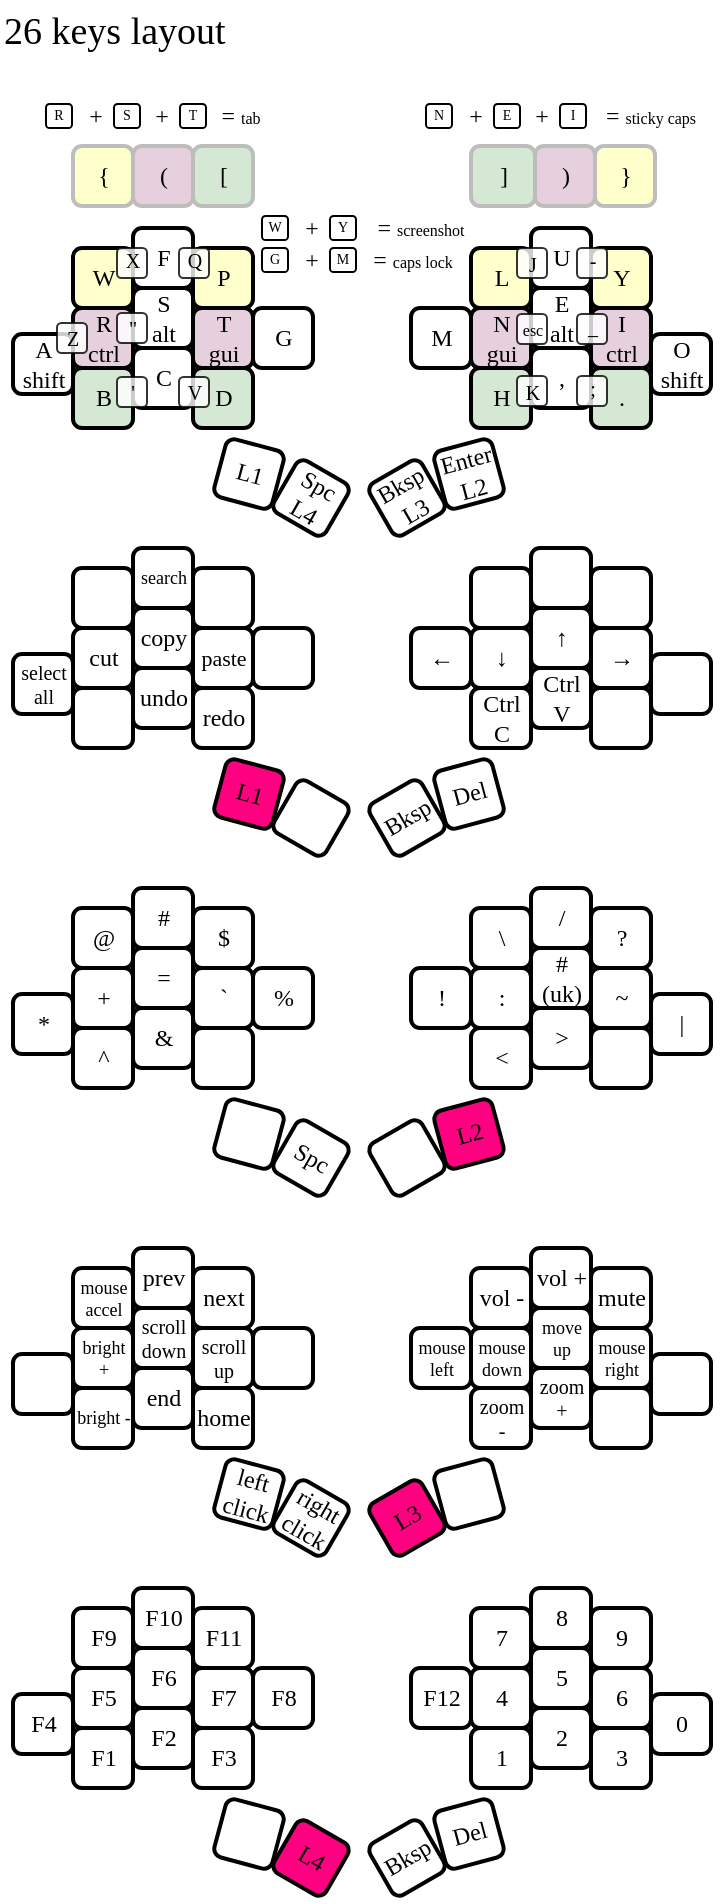 <mxfile version="24.8.3">
  <diagram name="Page-1" id="VxbZsfQ6vlXJQv2ikdC8">
    <mxGraphModel dx="435" dy="231" grid="1" gridSize="10" guides="1" tooltips="1" connect="1" arrows="1" fold="1" page="1" pageScale="1" pageWidth="827" pageHeight="1169" math="0" shadow="0">
      <root>
        <mxCell id="0" />
        <mxCell id="1" parent="0" />
        <mxCell id="Ht8cUeteIGSEXaey3JQ4-1" value="A&#xa;shift" style="whiteSpace=wrap;glass=0;rounded=1;shadow=0;textShadow=0;strokeWidth=2;perimeterSpacing=2;flipV=1;flipH=1;fillColor=#FFFFFF;fontFamily=Comic Sans MS;fontStyle=0;" parent="1" vertex="1">
          <mxGeometry x="23.5" y="174" width="30" height="30" as="geometry" />
        </mxCell>
        <mxCell id="Ht8cUeteIGSEXaey3JQ4-3" value="R&#xa;ctrl" style="whiteSpace=wrap;glass=0;rounded=1;shadow=0;textShadow=0;strokeWidth=2;perimeterSpacing=2;flipV=1;flipH=1;fillColor=#E6D0DE;fontFamily=Comic Sans MS;fontStyle=0;" parent="1" vertex="1">
          <mxGeometry x="53.5" y="161" width="30" height="30" as="geometry" />
        </mxCell>
        <mxCell id="Ht8cUeteIGSEXaey3JQ4-4" value="B" style="whiteSpace=wrap;glass=0;rounded=1;shadow=0;textShadow=0;strokeWidth=2;perimeterSpacing=2;flipV=1;flipH=1;fillColor=#D5E8D4;fontFamily=Comic Sans MS;fontStyle=0;" parent="1" vertex="1">
          <mxGeometry x="53.5" y="191" width="30" height="30" as="geometry" />
        </mxCell>
        <mxCell id="Ht8cUeteIGSEXaey3JQ4-5" value="S&#xa;alt" style="whiteSpace=wrap;glass=0;rounded=1;shadow=0;textShadow=0;strokeWidth=2;perimeterSpacing=2;flipV=1;flipH=1;fontFamily=Comic Sans MS;fontStyle=0;" parent="1" vertex="1">
          <mxGeometry x="83.5" y="151" width="30" height="30" as="geometry" />
        </mxCell>
        <mxCell id="Ht8cUeteIGSEXaey3JQ4-6" value="T&#xa;gui" style="whiteSpace=wrap;glass=0;rounded=1;shadow=0;textShadow=0;strokeWidth=2;perimeterSpacing=2;flipV=1;flipH=1;fillColor=#E6D0DE;fontFamily=Comic Sans MS;fontStyle=0;" parent="1" vertex="1">
          <mxGeometry x="113.5" y="161" width="30" height="30" as="geometry" />
        </mxCell>
        <mxCell id="Ht8cUeteIGSEXaey3JQ4-7" value="C" style="whiteSpace=wrap;glass=0;rounded=1;shadow=0;textShadow=0;strokeWidth=2;perimeterSpacing=2;flipV=1;flipH=1;fontFamily=Comic Sans MS;fontStyle=0;" parent="1" vertex="1">
          <mxGeometry x="83.5" y="181" width="30" height="30" as="geometry" />
        </mxCell>
        <mxCell id="Ht8cUeteIGSEXaey3JQ4-8" value="D" style="whiteSpace=wrap;glass=0;rounded=1;shadow=0;textShadow=0;strokeWidth=2;perimeterSpacing=2;flipV=1;flipH=1;fillColor=#D5E8D4;fontFamily=Comic Sans MS;fontStyle=0;" parent="1" vertex="1">
          <mxGeometry x="113.5" y="191" width="30" height="30" as="geometry" />
        </mxCell>
        <mxCell id="Ht8cUeteIGSEXaey3JQ4-9" value="W" style="whiteSpace=wrap;glass=0;rounded=1;shadow=0;textShadow=0;strokeWidth=2;perimeterSpacing=2;flipV=1;flipH=1;fillColor=#FFFFCC;fontFamily=Comic Sans MS;fontStyle=0;" parent="1" vertex="1">
          <mxGeometry x="53.5" y="131" width="30" height="30" as="geometry" />
        </mxCell>
        <mxCell id="Ht8cUeteIGSEXaey3JQ4-10" value="F" style="whiteSpace=wrap;glass=0;rounded=1;shadow=0;textShadow=0;strokeWidth=2;perimeterSpacing=2;fontFamily=Comic Sans MS;fontStyle=0;" parent="1" vertex="1">
          <mxGeometry x="83.5" y="121" width="30" height="30" as="geometry" />
        </mxCell>
        <mxCell id="Ht8cUeteIGSEXaey3JQ4-11" value="P" style="whiteSpace=wrap;glass=0;rounded=1;shadow=0;textShadow=0;strokeWidth=2;perimeterSpacing=2;flipV=1;flipH=1;fillColor=#FFFFCC;fontFamily=Comic Sans MS;fontStyle=0;" parent="1" vertex="1">
          <mxGeometry x="113.5" y="131" width="30" height="30" as="geometry" />
        </mxCell>
        <mxCell id="Ht8cUeteIGSEXaey3JQ4-13" value="G" style="whiteSpace=wrap;glass=0;rounded=1;shadow=0;textShadow=0;strokeWidth=2;perimeterSpacing=2;flipV=1;flipH=1;fillColor=#FFFFFF;fontFamily=Comic Sans MS;fontStyle=0;" parent="1" vertex="1">
          <mxGeometry x="143.5" y="161" width="30" height="30" as="geometry" />
        </mxCell>
        <mxCell id="Ht8cUeteIGSEXaey3JQ4-14" value="M" style="whiteSpace=wrap;glass=0;rounded=1;shadow=0;textShadow=0;strokeWidth=2;perimeterSpacing=2;flipV=1;flipH=1;fillColor=#FFFFFF;fontFamily=Comic Sans MS;fontStyle=0;" parent="1" vertex="1">
          <mxGeometry x="222.5" y="161" width="30" height="30" as="geometry" />
        </mxCell>
        <mxCell id="Ht8cUeteIGSEXaey3JQ4-16" value="N&#xa;gui" style="whiteSpace=wrap;glass=0;rounded=1;shadow=0;textShadow=0;strokeWidth=2;perimeterSpacing=2;flipV=1;flipH=1;fillColor=#E6D0DE;fontFamily=Comic Sans MS;fontStyle=0;" parent="1" vertex="1">
          <mxGeometry x="252.5" y="161" width="30" height="30" as="geometry" />
        </mxCell>
        <mxCell id="Ht8cUeteIGSEXaey3JQ4-17" value="H" style="whiteSpace=wrap;glass=0;rounded=1;shadow=0;textShadow=0;strokeWidth=2;perimeterSpacing=2;flipV=1;flipH=1;fillColor=#D5E8D4;fontFamily=Comic Sans MS;fontStyle=0;" parent="1" vertex="1">
          <mxGeometry x="252.5" y="191" width="30" height="30" as="geometry" />
        </mxCell>
        <mxCell id="Ht8cUeteIGSEXaey3JQ4-18" value="L" style="whiteSpace=wrap;glass=0;rounded=1;shadow=0;textShadow=0;strokeWidth=2;perimeterSpacing=2;flipV=1;flipH=1;fillColor=#FFFFCC;fontFamily=Comic Sans MS;fontStyle=0;" parent="1" vertex="1">
          <mxGeometry x="252.5" y="131" width="30" height="30" as="geometry" />
        </mxCell>
        <mxCell id="Ht8cUeteIGSEXaey3JQ4-19" value="E&#xa;alt" style="whiteSpace=wrap;glass=0;rounded=1;shadow=0;textShadow=0;strokeWidth=2;perimeterSpacing=2;flipV=1;flipH=1;fontFamily=Comic Sans MS;fontStyle=0;" parent="1" vertex="1">
          <mxGeometry x="282.5" y="151" width="30" height="30" as="geometry" />
        </mxCell>
        <mxCell id="Ht8cUeteIGSEXaey3JQ4-20" value="," style="whiteSpace=wrap;glass=0;rounded=1;shadow=0;textShadow=0;strokeWidth=2;perimeterSpacing=2;flipV=1;flipH=1;fontFamily=Comic Sans MS;fontStyle=0;" parent="1" vertex="1">
          <mxGeometry x="282.5" y="181" width="30" height="30" as="geometry" />
        </mxCell>
        <mxCell id="Ht8cUeteIGSEXaey3JQ4-21" value="U" style="whiteSpace=wrap;glass=0;rounded=1;shadow=0;textShadow=0;strokeWidth=2;perimeterSpacing=2;flipV=1;flipH=1;fontFamily=Comic Sans MS;fontStyle=0;" parent="1" vertex="1">
          <mxGeometry x="282.5" y="121" width="30" height="30" as="geometry" />
        </mxCell>
        <mxCell id="Ht8cUeteIGSEXaey3JQ4-22" value="I&#xa;ctrl" style="whiteSpace=wrap;glass=0;rounded=1;shadow=0;textShadow=0;strokeWidth=2;perimeterSpacing=2;flipV=1;flipH=1;fillColor=#E6D0DE;fontFamily=Comic Sans MS;fontStyle=0;" parent="1" vertex="1">
          <mxGeometry x="312.5" y="161" width="30" height="30" as="geometry" />
        </mxCell>
        <mxCell id="Ht8cUeteIGSEXaey3JQ4-23" value="." style="whiteSpace=wrap;glass=0;rounded=1;shadow=0;textShadow=0;strokeWidth=2;perimeterSpacing=2;flipV=1;flipH=1;fillColor=#D5E8D4;fontFamily=Comic Sans MS;fontStyle=0;" parent="1" vertex="1">
          <mxGeometry x="312.5" y="191" width="30" height="30" as="geometry" />
        </mxCell>
        <mxCell id="Ht8cUeteIGSEXaey3JQ4-24" value="Y" style="whiteSpace=wrap;glass=0;rounded=1;shadow=0;textShadow=0;strokeWidth=2;perimeterSpacing=2;flipV=1;flipH=1;fillColor=#FFFFCC;fontFamily=Comic Sans MS;fontStyle=0;" parent="1" vertex="1">
          <mxGeometry x="312.5" y="131" width="30" height="30" as="geometry" />
        </mxCell>
        <mxCell id="Ht8cUeteIGSEXaey3JQ4-25" value="O&#xa;shift" style="whiteSpace=wrap;glass=0;rounded=1;shadow=0;textShadow=0;strokeWidth=2;perimeterSpacing=2;flipV=1;flipH=1;fontFamily=Comic Sans MS;fontStyle=0;" parent="1" vertex="1">
          <mxGeometry x="342.5" y="174" width="30" height="30" as="geometry" />
        </mxCell>
        <mxCell id="Ht8cUeteIGSEXaey3JQ4-27" value="L1" style="whiteSpace=wrap;glass=0;rounded=1;shadow=0;textShadow=0;rotation=15;direction=west;strokeWidth=2;perimeterSpacing=2;flipV=1;flipH=1;fontFamily=Comic Sans MS;fontStyle=0;" parent="1" vertex="1">
          <mxGeometry x="126.5" y="229" width="30" height="30" as="geometry" />
        </mxCell>
        <mxCell id="Ht8cUeteIGSEXaey3JQ4-28" value="Spc&#xa;L4" style="whiteSpace=wrap;glass=0;rounded=1;shadow=0;textShadow=0;rotation=30;direction=north;strokeWidth=2;perimeterSpacing=2;flipV=1;flipH=1;fontFamily=Comic Sans MS;fontStyle=0;" parent="1" vertex="1">
          <mxGeometry x="157.5" y="241" width="30" height="30" as="geometry" />
        </mxCell>
        <mxCell id="Ht8cUeteIGSEXaey3JQ4-29" value="Bksp&#xa;L3" style="whiteSpace=wrap;glass=0;rounded=1;shadow=0;textShadow=0;rotation=-30;direction=north;strokeWidth=2;perimeterSpacing=2;flipV=1;flipH=1;fontFamily=Comic Sans MS;fontStyle=0;" parent="1" vertex="1">
          <mxGeometry x="205.5" y="241" width="30" height="30" as="geometry" />
        </mxCell>
        <mxCell id="Ht8cUeteIGSEXaey3JQ4-30" value="Enter&#xa;L2" style="whiteSpace=wrap;glass=0;rounded=1;shadow=0;textShadow=0;rotation=-15;direction=west;strokeWidth=2;perimeterSpacing=2;flipV=1;flipH=1;fontFamily=Comic Sans MS;fontStyle=0;" parent="1" vertex="1">
          <mxGeometry x="236.5" y="229" width="30" height="30" as="geometry" />
        </mxCell>
        <mxCell id="Ht8cUeteIGSEXaey3JQ4-31" value="select&#xa;all" style="whiteSpace=wrap;glass=0;rounded=1;shadow=0;textShadow=0;fontSize=10;strokeWidth=2;perimeterSpacing=2;flipV=1;flipH=1;fontFamily=Comic Sans MS;fontStyle=0;" parent="1" vertex="1">
          <mxGeometry x="23.5" y="334" width="30" height="30" as="geometry" />
        </mxCell>
        <mxCell id="Ht8cUeteIGSEXaey3JQ4-33" value="cut" style="whiteSpace=wrap;glass=0;rounded=1;shadow=0;textShadow=0;strokeWidth=2;perimeterSpacing=2;flipV=1;flipH=1;fontFamily=Comic Sans MS;fontStyle=0;" parent="1" vertex="1">
          <mxGeometry x="53.5" y="321" width="30" height="30" as="geometry" />
        </mxCell>
        <mxCell id="Ht8cUeteIGSEXaey3JQ4-34" value="" style="whiteSpace=wrap;glass=0;rounded=1;shadow=0;textShadow=0;strokeWidth=2;perimeterSpacing=2;flipV=1;flipH=1;fontFamily=Comic Sans MS;fontStyle=0;" parent="1" vertex="1">
          <mxGeometry x="53.5" y="351" width="30" height="30" as="geometry" />
        </mxCell>
        <mxCell id="Ht8cUeteIGSEXaey3JQ4-35" value="copy" style="whiteSpace=wrap;glass=0;rounded=1;shadow=0;textShadow=0;strokeWidth=2;perimeterSpacing=2;flipV=1;flipH=1;fontFamily=Comic Sans MS;fontStyle=0;" parent="1" vertex="1">
          <mxGeometry x="83.5" y="311" width="30" height="30" as="geometry" />
        </mxCell>
        <mxCell id="Ht8cUeteIGSEXaey3JQ4-36" value="paste" style="whiteSpace=wrap;glass=0;rounded=1;shadow=0;textShadow=0;fontSize=11;strokeWidth=2;perimeterSpacing=2;flipV=1;flipH=1;fontFamily=Comic Sans MS;fontStyle=0;" parent="1" vertex="1">
          <mxGeometry x="113.5" y="321" width="30" height="30" as="geometry" />
        </mxCell>
        <mxCell id="Ht8cUeteIGSEXaey3JQ4-37" value="undo" style="whiteSpace=wrap;glass=0;rounded=1;shadow=0;textShadow=0;strokeWidth=2;perimeterSpacing=2;flipV=1;flipH=1;fontFamily=Comic Sans MS;fontStyle=0;" parent="1" vertex="1">
          <mxGeometry x="83.5" y="341" width="30" height="30" as="geometry" />
        </mxCell>
        <mxCell id="Ht8cUeteIGSEXaey3JQ4-38" value="redo" style="whiteSpace=wrap;glass=0;rounded=1;shadow=0;textShadow=0;strokeWidth=2;perimeterSpacing=2;flipV=1;flipH=1;fontFamily=Comic Sans MS;fontStyle=0;" parent="1" vertex="1">
          <mxGeometry x="113.5" y="351" width="30" height="30" as="geometry" />
        </mxCell>
        <mxCell id="Ht8cUeteIGSEXaey3JQ4-39" value="" style="whiteSpace=wrap;glass=0;rounded=1;shadow=0;textShadow=0;strokeWidth=2;perimeterSpacing=2;flipV=1;flipH=1;fontFamily=Comic Sans MS;fontStyle=0;" parent="1" vertex="1">
          <mxGeometry x="53.5" y="291" width="30" height="30" as="geometry" />
        </mxCell>
        <mxCell id="Ht8cUeteIGSEXaey3JQ4-40" value="search" style="whiteSpace=wrap;glass=0;rounded=1;shadow=0;textShadow=0;fontSize=9;strokeWidth=2;perimeterSpacing=2;flipV=1;flipH=1;fontFamily=Comic Sans MS;fontStyle=0;" parent="1" vertex="1">
          <mxGeometry x="83.5" y="281" width="30" height="30" as="geometry" />
        </mxCell>
        <mxCell id="Ht8cUeteIGSEXaey3JQ4-41" value="" style="whiteSpace=wrap;glass=0;rounded=1;shadow=0;textShadow=0;strokeWidth=2;perimeterSpacing=2;flipV=1;flipH=1;fontFamily=Comic Sans MS;fontStyle=0;" parent="1" vertex="1">
          <mxGeometry x="113.5" y="291" width="30" height="30" as="geometry" />
        </mxCell>
        <mxCell id="Ht8cUeteIGSEXaey3JQ4-42" value="" style="whiteSpace=wrap;glass=0;rounded=1;shadow=0;textShadow=0;strokeWidth=2;perimeterSpacing=2;flipV=1;flipH=1;fontFamily=Comic Sans MS;fontStyle=0;" parent="1" vertex="1">
          <mxGeometry x="143.5" y="321" width="30" height="30" as="geometry" />
        </mxCell>
        <mxCell id="Ht8cUeteIGSEXaey3JQ4-44" value="←" style="whiteSpace=wrap;glass=0;rounded=1;shadow=0;textShadow=0;strokeWidth=2;perimeterSpacing=2;flipV=1;flipH=1;fontFamily=Comic Sans MS;fontStyle=0;" parent="1" vertex="1">
          <mxGeometry x="222.5" y="321" width="30" height="30" as="geometry" />
        </mxCell>
        <mxCell id="Ht8cUeteIGSEXaey3JQ4-46" value="↓" style="whiteSpace=wrap;glass=0;rounded=1;shadow=0;textShadow=0;strokeWidth=2;perimeterSpacing=2;flipV=1;flipH=1;fontFamily=Comic Sans MS;fontStyle=0;" parent="1" vertex="1">
          <mxGeometry x="252.5" y="321" width="30" height="30" as="geometry" />
        </mxCell>
        <mxCell id="Ht8cUeteIGSEXaey3JQ4-47" value="Ctrl C" style="whiteSpace=wrap;glass=0;rounded=1;shadow=0;textShadow=0;strokeWidth=2;perimeterSpacing=2;flipV=1;flipH=1;fontFamily=Comic Sans MS;fontStyle=0;" parent="1" vertex="1">
          <mxGeometry x="252.5" y="351" width="30" height="30" as="geometry" />
        </mxCell>
        <mxCell id="Ht8cUeteIGSEXaey3JQ4-48" value="" style="whiteSpace=wrap;glass=0;rounded=1;shadow=0;textShadow=0;fontSize=9;strokeWidth=2;perimeterSpacing=2;flipV=1;flipH=1;fontFamily=Comic Sans MS;fontStyle=0;" parent="1" vertex="1">
          <mxGeometry x="252.5" y="291" width="30" height="30" as="geometry" />
        </mxCell>
        <mxCell id="Ht8cUeteIGSEXaey3JQ4-49" value="↑" style="whiteSpace=wrap;glass=0;rounded=1;shadow=0;textShadow=0;strokeWidth=2;perimeterSpacing=2;flipV=1;flipH=1;fontFamily=Comic Sans MS;fontStyle=0;" parent="1" vertex="1">
          <mxGeometry x="282.5" y="311" width="30" height="30" as="geometry" />
        </mxCell>
        <mxCell id="Ht8cUeteIGSEXaey3JQ4-50" value="Ctrl V" style="whiteSpace=wrap;glass=0;rounded=1;shadow=0;textShadow=0;strokeWidth=2;perimeterSpacing=2;flipV=1;flipH=1;fontFamily=Comic Sans MS;fontStyle=0;" parent="1" vertex="1">
          <mxGeometry x="282.5" y="341" width="30" height="30" as="geometry" />
        </mxCell>
        <mxCell id="Ht8cUeteIGSEXaey3JQ4-51" value="" style="whiteSpace=wrap;glass=0;rounded=1;shadow=0;textShadow=0;strokeWidth=2;perimeterSpacing=2;flipV=1;flipH=1;fontFamily=Comic Sans MS;fontStyle=0;" parent="1" vertex="1">
          <mxGeometry x="282.5" y="281" width="30" height="30" as="geometry" />
        </mxCell>
        <mxCell id="Ht8cUeteIGSEXaey3JQ4-52" value="→" style="whiteSpace=wrap;glass=0;rounded=1;shadow=0;textShadow=0;strokeWidth=2;perimeterSpacing=2;flipV=1;flipH=1;fontFamily=Comic Sans MS;fontStyle=0;" parent="1" vertex="1">
          <mxGeometry x="312.5" y="321" width="30" height="30" as="geometry" />
        </mxCell>
        <mxCell id="Ht8cUeteIGSEXaey3JQ4-53" value="" style="whiteSpace=wrap;glass=0;rounded=1;shadow=0;textShadow=0;strokeWidth=2;perimeterSpacing=2;flipV=1;flipH=1;fontFamily=Comic Sans MS;fontStyle=0;fontSize=9;" parent="1" vertex="1">
          <mxGeometry x="312.5" y="351" width="30" height="30" as="geometry" />
        </mxCell>
        <mxCell id="Ht8cUeteIGSEXaey3JQ4-54" value="" style="whiteSpace=wrap;glass=0;rounded=1;shadow=0;textShadow=0;strokeWidth=2;perimeterSpacing=2;flipV=1;flipH=1;fontFamily=Comic Sans MS;fontStyle=0;" parent="1" vertex="1">
          <mxGeometry x="312.5" y="291" width="30" height="30" as="geometry" />
        </mxCell>
        <mxCell id="Ht8cUeteIGSEXaey3JQ4-55" value="" style="whiteSpace=wrap;glass=0;rounded=1;shadow=0;textShadow=0;strokeWidth=2;perimeterSpacing=2;flipV=1;flipH=1;fontFamily=Comic Sans MS;fontStyle=0;" parent="1" vertex="1">
          <mxGeometry x="342.5" y="334" width="30" height="30" as="geometry" />
        </mxCell>
        <mxCell id="Ht8cUeteIGSEXaey3JQ4-57" value="L1" style="whiteSpace=wrap;glass=0;rounded=1;shadow=0;textShadow=0;rotation=15;direction=west;labelBackgroundColor=none;fillColor=#FF0080;strokeWidth=2;perimeterSpacing=2;flipV=1;flipH=1;fontFamily=Comic Sans MS;fontStyle=0;" parent="1" vertex="1">
          <mxGeometry x="126.5" y="389" width="30" height="30" as="geometry" />
        </mxCell>
        <mxCell id="Ht8cUeteIGSEXaey3JQ4-58" value="" style="whiteSpace=wrap;glass=0;rounded=1;shadow=0;textShadow=0;rotation=30;direction=north;strokeWidth=2;perimeterSpacing=2;flipV=1;flipH=1;fontFamily=Comic Sans MS;fontStyle=0;" parent="1" vertex="1">
          <mxGeometry x="157.5" y="401" width="30" height="30" as="geometry" />
        </mxCell>
        <mxCell id="Ht8cUeteIGSEXaey3JQ4-59" value="Bksp" style="whiteSpace=wrap;glass=0;rounded=1;shadow=0;textShadow=0;rotation=-30;direction=north;strokeWidth=2;perimeterSpacing=2;fontFamily=Comic Sans MS;fontStyle=0;" parent="1" vertex="1">
          <mxGeometry x="205.5" y="401" width="30" height="30" as="geometry" />
        </mxCell>
        <mxCell id="Ht8cUeteIGSEXaey3JQ4-60" value="Del" style="whiteSpace=wrap;glass=0;rounded=1;shadow=0;textShadow=0;rotation=-15;direction=west;strokeWidth=2;perimeterSpacing=2;flipV=1;flipH=1;fontFamily=Comic Sans MS;fontStyle=0;" parent="1" vertex="1">
          <mxGeometry x="236.5" y="389" width="30" height="30" as="geometry" />
        </mxCell>
        <mxCell id="Ht8cUeteIGSEXaey3JQ4-61" value="{" style="whiteSpace=wrap;glass=0;rounded=1;shadow=0;textShadow=0;strokeWidth=2;perimeterSpacing=2;flipV=1;flipH=1;fillColor=#FFFFCC;strokeColor=#BDBDBD;fontFamily=Comic Sans MS;fontStyle=0;" parent="1" vertex="1">
          <mxGeometry x="53.5" y="80" width="30" height="30" as="geometry" />
        </mxCell>
        <mxCell id="Ht8cUeteIGSEXaey3JQ4-62" value="(" style="whiteSpace=wrap;glass=0;rounded=1;shadow=0;textShadow=0;strokeWidth=2;perimeterSpacing=2;flipV=1;flipH=1;fillColor=#E6D0DE;strokeColor=#BDBDBD;fontFamily=Comic Sans MS;fontStyle=0;" parent="1" vertex="1">
          <mxGeometry x="83.5" y="80" width="30" height="30" as="geometry" />
        </mxCell>
        <mxCell id="Ht8cUeteIGSEXaey3JQ4-63" value="[" style="whiteSpace=wrap;glass=0;rounded=1;shadow=0;textShadow=0;strokeWidth=2;perimeterSpacing=2;flipV=1;flipH=1;fillColor=#D5E8D4;strokeColor=#BDBDBD;fontFamily=Comic Sans MS;fontStyle=0;" parent="1" vertex="1">
          <mxGeometry x="113.5" y="80" width="30" height="30" as="geometry" />
        </mxCell>
        <mxCell id="Ht8cUeteIGSEXaey3JQ4-64" value="Q" style="glass=0;rounded=1;shadow=0;textShadow=0;strokeWidth=1;perimeterSpacing=0;flipV=1;flipH=1;fontSize=10;opacity=80;fillColor=#FFFFFF;verticalAlign=bottom;fontFamily=Comic Sans MS;fontStyle=0;strokeColor=#000000;labelBackgroundColor=none;labelBorderColor=none;whiteSpace=wrap;align=center;fontColor=default;" parent="1" vertex="1">
          <mxGeometry x="106.5" y="131" width="15" height="15" as="geometry" />
        </mxCell>
        <mxCell id="Ht8cUeteIGSEXaey3JQ4-65" value="X" style="glass=0;rounded=1;shadow=0;textShadow=0;strokeWidth=1;perimeterSpacing=0;flipV=1;flipH=1;fontSize=10;opacity=80;fillColor=#FFFFFF;verticalAlign=bottom;fontFamily=Comic Sans MS;fontStyle=0;strokeColor=#000000;labelBackgroundColor=none;labelBorderColor=none;whiteSpace=wrap;" parent="1" vertex="1">
          <mxGeometry x="75.5" y="131" width="15" height="15" as="geometry" />
        </mxCell>
        <mxCell id="Ht8cUeteIGSEXaey3JQ4-66" value="&quot;" style="glass=0;rounded=1;shadow=0;textShadow=0;strokeWidth=1;perimeterSpacing=0;flipV=1;flipH=1;fontSize=10;opacity=80;fillColor=#FFFFFF;verticalAlign=middle;fontFamily=Comic Sans MS;fontStyle=0;strokeColor=#000000;labelBackgroundColor=none;labelBorderColor=none;whiteSpace=wrap;align=center;fontColor=default;" parent="1" vertex="1">
          <mxGeometry x="75.5" y="163.5" width="15" height="15" as="geometry" />
        </mxCell>
        <mxCell id="Ht8cUeteIGSEXaey3JQ4-67" value="]" style="whiteSpace=wrap;glass=0;rounded=1;shadow=0;textShadow=0;strokeWidth=2;perimeterSpacing=2;flipV=1;flipH=1;fillColor=#D5E8D4;strokeColor=#BDBDBD;fontFamily=Comic Sans MS;fontStyle=0;" parent="1" vertex="1">
          <mxGeometry x="252.5" y="80" width="32" height="30" as="geometry" />
        </mxCell>
        <mxCell id="Ht8cUeteIGSEXaey3JQ4-68" value=")" style="whiteSpace=wrap;glass=0;rounded=1;shadow=0;textShadow=0;strokeWidth=2;perimeterSpacing=2;flipV=1;flipH=1;fillColor=#E6D0DE;strokeColor=#BDBDBD;fontFamily=Comic Sans MS;fontStyle=0;" parent="1" vertex="1">
          <mxGeometry x="284.5" y="80" width="30" height="30" as="geometry" />
        </mxCell>
        <mxCell id="Ht8cUeteIGSEXaey3JQ4-69" value="}" style="whiteSpace=wrap;glass=0;rounded=1;shadow=0;textShadow=0;strokeWidth=2;perimeterSpacing=2;flipV=1;flipH=1;fillColor=#FFFFCC;strokeColor=#BDBDBD;fontFamily=Comic Sans MS;fontStyle=0;" parent="1" vertex="1">
          <mxGeometry x="314.5" y="80" width="30" height="30" as="geometry" />
        </mxCell>
        <mxCell id="Ht8cUeteIGSEXaey3JQ4-70" value="J" style="glass=0;rounded=1;shadow=0;textShadow=0;strokeWidth=1;perimeterSpacing=0;flipV=1;flipH=1;fontSize=10;opacity=80;fillColor=#FFFFFF;verticalAlign=middle;fontFamily=Comic Sans MS;fontStyle=0;strokeColor=#000000;labelBackgroundColor=none;labelBorderColor=none;whiteSpace=wrap;align=center;fontColor=default;" parent="1" vertex="1">
          <mxGeometry x="275.5" y="131" width="15" height="15" as="geometry" />
        </mxCell>
        <mxCell id="Ht8cUeteIGSEXaey3JQ4-71" value="-" style="glass=0;rounded=1;shadow=0;textShadow=0;strokeWidth=1;perimeterSpacing=0;flipV=1;flipH=1;fontSize=10;opacity=80;fillColor=#FFFFFF;verticalAlign=bottom;fontFamily=Comic Sans MS;fontStyle=0;strokeColor=#000000;labelBackgroundColor=none;labelBorderColor=none;whiteSpace=wrap;align=center;fontColor=default;" parent="1" vertex="1">
          <mxGeometry x="305.5" y="131" width="15" height="15" as="geometry" />
        </mxCell>
        <mxCell id="Ht8cUeteIGSEXaey3JQ4-72" value="esc" style="glass=0;rounded=1;shadow=0;textShadow=0;strokeWidth=1;perimeterSpacing=0;flipV=1;flipH=1;fontSize=8;opacity=80;fillColor=#FFFFFF;verticalAlign=middle;fontFamily=Comic Sans MS;fontStyle=0;strokeColor=#000000;labelBackgroundColor=none;labelBorderColor=none;whiteSpace=wrap;align=center;fontColor=default;" parent="1" vertex="1">
          <mxGeometry x="275.5" y="164" width="15" height="15" as="geometry" />
        </mxCell>
        <mxCell id="Ht8cUeteIGSEXaey3JQ4-73" value="_" style="glass=0;rounded=1;shadow=0;textShadow=0;strokeWidth=1;perimeterSpacing=0;flipV=1;flipH=1;fontSize=10;opacity=80;fillColor=#FFFFFF;verticalAlign=bottom;fontStyle=0;fontFamily=Comic Sans MS;strokeColor=#000000;labelBackgroundColor=none;labelBorderColor=none;whiteSpace=wrap;align=center;fontColor=default;" parent="1" vertex="1">
          <mxGeometry x="305.5" y="164" width="15" height="15" as="geometry" />
        </mxCell>
        <mxCell id="Ht8cUeteIGSEXaey3JQ4-74" value="K" style="glass=0;rounded=1;shadow=0;textShadow=0;strokeWidth=1;perimeterSpacing=0;flipV=1;flipH=1;fontSize=10;opacity=80;fillColor=#FFFFFF;verticalAlign=middle;fontFamily=Comic Sans MS;fontStyle=0;strokeColor=#000000;labelBackgroundColor=none;labelBorderColor=none;whiteSpace=wrap;align=center;fontColor=default;" parent="1" vertex="1">
          <mxGeometry x="275.5" y="195" width="15" height="15" as="geometry" />
        </mxCell>
        <mxCell id="Ht8cUeteIGSEXaey3JQ4-75" value=";" style="glass=0;rounded=1;shadow=0;textShadow=0;strokeWidth=1;perimeterSpacing=0;flipV=1;flipH=1;fontSize=10;opacity=80;fillColor=#FFFFFF;verticalAlign=bottom;fontFamily=Comic Sans MS;fontStyle=0;strokeColor=#000000;labelBackgroundColor=none;labelBorderColor=none;whiteSpace=wrap;align=center;fontColor=default;" parent="1" vertex="1">
          <mxGeometry x="305.5" y="195" width="15" height="15" as="geometry" />
        </mxCell>
        <mxCell id="Ht8cUeteIGSEXaey3JQ4-76" value="*" style="whiteSpace=wrap;glass=0;rounded=1;shadow=0;textShadow=0;fontSize=12;strokeWidth=2;perimeterSpacing=2;flipV=1;flipH=1;fontFamily=Comic Sans MS;fontStyle=0;" parent="1" vertex="1">
          <mxGeometry x="23.5" y="504" width="30" height="30" as="geometry" />
        </mxCell>
        <mxCell id="Ht8cUeteIGSEXaey3JQ4-78" value="+" style="whiteSpace=wrap;glass=0;rounded=1;shadow=0;textShadow=0;strokeWidth=2;perimeterSpacing=2;flipV=1;flipH=1;fontFamily=Comic Sans MS;fontStyle=0;" parent="1" vertex="1">
          <mxGeometry x="53.5" y="491" width="30" height="30" as="geometry" />
        </mxCell>
        <mxCell id="Ht8cUeteIGSEXaey3JQ4-79" value="^" style="whiteSpace=wrap;glass=0;rounded=1;shadow=0;textShadow=0;strokeWidth=2;perimeterSpacing=2;flipV=1;flipH=1;fontFamily=Comic Sans MS;fontStyle=0;" parent="1" vertex="1">
          <mxGeometry x="53.5" y="521" width="30" height="30" as="geometry" />
        </mxCell>
        <mxCell id="Ht8cUeteIGSEXaey3JQ4-80" value="=" style="whiteSpace=wrap;glass=0;rounded=1;shadow=0;textShadow=0;strokeWidth=2;perimeterSpacing=2;flipV=1;flipH=1;fontFamily=Comic Sans MS;fontStyle=0;" parent="1" vertex="1">
          <mxGeometry x="83.5" y="481" width="30" height="30" as="geometry" />
        </mxCell>
        <mxCell id="Ht8cUeteIGSEXaey3JQ4-81" value="`" style="whiteSpace=wrap;glass=0;rounded=1;shadow=0;textShadow=0;fontSize=12;strokeWidth=2;perimeterSpacing=2;flipV=1;flipH=1;fontFamily=Comic Sans MS;fontStyle=0;" parent="1" vertex="1">
          <mxGeometry x="113.5" y="491" width="30" height="30" as="geometry" />
        </mxCell>
        <mxCell id="Ht8cUeteIGSEXaey3JQ4-82" value="&amp;" style="whiteSpace=wrap;glass=0;rounded=1;shadow=0;textShadow=0;strokeWidth=2;perimeterSpacing=2;flipV=1;flipH=1;fontFamily=Comic Sans MS;fontStyle=0;" parent="1" vertex="1">
          <mxGeometry x="83.5" y="511" width="30" height="30" as="geometry" />
        </mxCell>
        <mxCell id="Ht8cUeteIGSEXaey3JQ4-83" value="" style="whiteSpace=wrap;glass=0;rounded=1;shadow=0;textShadow=0;strokeWidth=2;perimeterSpacing=2;flipV=1;flipH=1;fontFamily=Comic Sans MS;fontStyle=0;" parent="1" vertex="1">
          <mxGeometry x="113.5" y="521" width="30" height="30" as="geometry" />
        </mxCell>
        <mxCell id="Ht8cUeteIGSEXaey3JQ4-84" value="@" style="whiteSpace=wrap;glass=0;rounded=1;shadow=0;textShadow=0;strokeWidth=2;perimeterSpacing=2;flipV=1;flipH=1;fontFamily=Comic Sans MS;fontStyle=0;" parent="1" vertex="1">
          <mxGeometry x="53.5" y="461" width="30" height="30" as="geometry" />
        </mxCell>
        <mxCell id="Ht8cUeteIGSEXaey3JQ4-85" value="#" style="whiteSpace=wrap;glass=0;rounded=1;shadow=0;textShadow=0;fontSize=12;strokeWidth=2;perimeterSpacing=2;flipV=1;flipH=1;fontFamily=Comic Sans MS;fontStyle=0;" parent="1" vertex="1">
          <mxGeometry x="83.5" y="451" width="30" height="30" as="geometry" />
        </mxCell>
        <mxCell id="Ht8cUeteIGSEXaey3JQ4-86" value="$" style="whiteSpace=wrap;glass=0;rounded=1;shadow=0;textShadow=0;strokeWidth=2;perimeterSpacing=2;flipV=1;flipH=1;fontFamily=Comic Sans MS;fontStyle=0;" parent="1" vertex="1">
          <mxGeometry x="113.5" y="461" width="30" height="30" as="geometry" />
        </mxCell>
        <mxCell id="Ht8cUeteIGSEXaey3JQ4-87" value="%" style="whiteSpace=wrap;glass=0;rounded=1;shadow=0;textShadow=0;strokeWidth=2;perimeterSpacing=2;flipV=1;flipH=1;fontFamily=Comic Sans MS;fontStyle=0;" parent="1" vertex="1">
          <mxGeometry x="143.5" y="491" width="30" height="30" as="geometry" />
        </mxCell>
        <mxCell id="Ht8cUeteIGSEXaey3JQ4-89" value="!" style="whiteSpace=wrap;glass=0;rounded=1;shadow=0;textShadow=0;strokeWidth=2;perimeterSpacing=2;flipV=1;flipH=1;fontFamily=Comic Sans MS;fontStyle=0;" parent="1" vertex="1">
          <mxGeometry x="222.5" y="491" width="30" height="30" as="geometry" />
        </mxCell>
        <mxCell id="Ht8cUeteIGSEXaey3JQ4-91" value=":" style="whiteSpace=wrap;glass=0;rounded=1;shadow=0;textShadow=0;strokeWidth=2;perimeterSpacing=2;flipV=1;flipH=1;fontFamily=Comic Sans MS;fontStyle=0;" parent="1" vertex="1">
          <mxGeometry x="252.5" y="491" width="30" height="30" as="geometry" />
        </mxCell>
        <mxCell id="Ht8cUeteIGSEXaey3JQ4-92" value="&lt;" style="whiteSpace=wrap;glass=0;rounded=1;shadow=0;textShadow=0;strokeWidth=2;perimeterSpacing=2;flipV=1;flipH=1;fontFamily=Comic Sans MS;fontStyle=0;" parent="1" vertex="1">
          <mxGeometry x="252.5" y="521" width="30" height="30" as="geometry" />
        </mxCell>
        <mxCell id="Ht8cUeteIGSEXaey3JQ4-93" value="\" style="whiteSpace=wrap;glass=0;rounded=1;shadow=0;textShadow=0;fontSize=12;strokeWidth=2;perimeterSpacing=2;flipV=1;flipH=1;fontFamily=Comic Sans MS;fontStyle=0;" parent="1" vertex="1">
          <mxGeometry x="252.5" y="461" width="30" height="30" as="geometry" />
        </mxCell>
        <mxCell id="Ht8cUeteIGSEXaey3JQ4-94" value="# (uk)" style="whiteSpace=wrap;glass=0;rounded=1;shadow=0;textShadow=0;strokeWidth=2;perimeterSpacing=2;flipV=1;flipH=1;fontFamily=Comic Sans MS;fontStyle=0;" parent="1" vertex="1">
          <mxGeometry x="282.5" y="481" width="30" height="30" as="geometry" />
        </mxCell>
        <mxCell id="Ht8cUeteIGSEXaey3JQ4-95" value="&gt;" style="whiteSpace=wrap;glass=0;rounded=1;shadow=0;textShadow=0;strokeWidth=2;perimeterSpacing=2;flipV=1;flipH=1;fontFamily=Comic Sans MS;fontStyle=0;" parent="1" vertex="1">
          <mxGeometry x="282.5" y="511" width="30" height="30" as="geometry" />
        </mxCell>
        <mxCell id="Ht8cUeteIGSEXaey3JQ4-96" value="/" style="whiteSpace=wrap;glass=0;rounded=1;shadow=0;textShadow=0;strokeWidth=2;perimeterSpacing=2;flipV=1;flipH=1;fontFamily=Comic Sans MS;fontStyle=0;" parent="1" vertex="1">
          <mxGeometry x="282.5" y="451" width="30" height="30" as="geometry" />
        </mxCell>
        <mxCell id="Ht8cUeteIGSEXaey3JQ4-97" value="~" style="whiteSpace=wrap;glass=0;rounded=1;shadow=0;textShadow=0;strokeWidth=2;perimeterSpacing=2;flipV=1;flipH=1;fontFamily=Comic Sans MS;fontStyle=0;" parent="1" vertex="1">
          <mxGeometry x="312.5" y="491" width="30" height="30" as="geometry" />
        </mxCell>
        <mxCell id="Ht8cUeteIGSEXaey3JQ4-98" value="" style="whiteSpace=wrap;glass=0;rounded=1;shadow=0;textShadow=0;strokeWidth=2;perimeterSpacing=2;flipV=1;flipH=1;fontFamily=Comic Sans MS;fontStyle=0;" parent="1" vertex="1">
          <mxGeometry x="312.5" y="521" width="30" height="30" as="geometry" />
        </mxCell>
        <mxCell id="Ht8cUeteIGSEXaey3JQ4-99" value="?" style="whiteSpace=wrap;glass=0;rounded=1;shadow=0;textShadow=0;strokeWidth=2;perimeterSpacing=2;flipV=1;flipH=1;fontFamily=Comic Sans MS;fontStyle=0;" parent="1" vertex="1">
          <mxGeometry x="312.5" y="461" width="30" height="30" as="geometry" />
        </mxCell>
        <mxCell id="Ht8cUeteIGSEXaey3JQ4-100" value="|" style="whiteSpace=wrap;glass=0;rounded=1;shadow=0;textShadow=0;strokeWidth=2;perimeterSpacing=2;flipV=1;flipH=1;fontFamily=Comic Sans MS;fontStyle=0;" parent="1" vertex="1">
          <mxGeometry x="342.5" y="504" width="30" height="30" as="geometry" />
        </mxCell>
        <mxCell id="Ht8cUeteIGSEXaey3JQ4-102" value="" style="whiteSpace=wrap;glass=0;rounded=1;shadow=0;textShadow=0;rotation=15;direction=west;labelBackgroundColor=none;fillColor=#FFFFFF;strokeWidth=2;perimeterSpacing=2;flipV=1;flipH=1;fontFamily=Comic Sans MS;fontStyle=0;" parent="1" vertex="1">
          <mxGeometry x="126.5" y="559" width="30" height="30" as="geometry" />
        </mxCell>
        <mxCell id="Ht8cUeteIGSEXaey3JQ4-103" value="Spc" style="whiteSpace=wrap;glass=0;rounded=1;shadow=0;textShadow=0;rotation=30;direction=north;strokeWidth=2;perimeterSpacing=2;flipV=1;flipH=1;fontFamily=Comic Sans MS;fontStyle=0;" parent="1" vertex="1">
          <mxGeometry x="157.5" y="571" width="30" height="30" as="geometry" />
        </mxCell>
        <mxCell id="Ht8cUeteIGSEXaey3JQ4-104" value="" style="whiteSpace=wrap;glass=0;rounded=1;shadow=0;textShadow=0;rotation=-30;direction=north;strokeWidth=2;perimeterSpacing=2;fontFamily=Comic Sans MS;fontStyle=0;" parent="1" vertex="1">
          <mxGeometry x="205.5" y="571" width="30" height="30" as="geometry" />
        </mxCell>
        <mxCell id="Ht8cUeteIGSEXaey3JQ4-105" value="L2" style="whiteSpace=wrap;glass=0;rounded=1;shadow=0;textShadow=0;rotation=-15;direction=west;strokeWidth=2;perimeterSpacing=2;flipV=1;flipH=1;fontFamily=Comic Sans MS;fontStyle=0;fillColor=#FF0080;" parent="1" vertex="1">
          <mxGeometry x="236.5" y="559" width="30" height="30" as="geometry" />
        </mxCell>
        <mxCell id="Ht8cUeteIGSEXaey3JQ4-106" value="" style="whiteSpace=wrap;glass=0;rounded=1;shadow=0;textShadow=0;fontSize=12;strokeWidth=2;perimeterSpacing=2;flipV=1;flipH=1;fontFamily=Comic Sans MS;fontStyle=0;" parent="1" vertex="1">
          <mxGeometry x="23.5" y="684" width="30" height="30" as="geometry" />
        </mxCell>
        <mxCell id="Ht8cUeteIGSEXaey3JQ4-108" value="bright +" style="whiteSpace=wrap;glass=0;rounded=1;shadow=0;textShadow=0;strokeWidth=2;perimeterSpacing=2;flipV=1;flipH=1;fontFamily=Comic Sans MS;fontStyle=0;fontSize=9;" parent="1" vertex="1">
          <mxGeometry x="53.5" y="671" width="30" height="30" as="geometry" />
        </mxCell>
        <mxCell id="Ht8cUeteIGSEXaey3JQ4-109" value="bright -" style="whiteSpace=wrap;glass=0;rounded=1;shadow=0;textShadow=0;strokeWidth=2;perimeterSpacing=2;flipV=1;flipH=1;fontFamily=Comic Sans MS;fontStyle=0;fontSize=9;" parent="1" vertex="1">
          <mxGeometry x="53.5" y="701" width="30" height="30" as="geometry" />
        </mxCell>
        <mxCell id="Ht8cUeteIGSEXaey3JQ4-110" value="scroll down" style="whiteSpace=wrap;glass=0;rounded=1;shadow=0;textShadow=0;strokeWidth=2;perimeterSpacing=2;flipV=1;flipH=1;fontFamily=Comic Sans MS;fontStyle=0;fontSize=10;" parent="1" vertex="1">
          <mxGeometry x="83.5" y="661" width="30" height="30" as="geometry" />
        </mxCell>
        <mxCell id="Ht8cUeteIGSEXaey3JQ4-111" value="scroll up" style="whiteSpace=wrap;glass=0;rounded=1;shadow=0;textShadow=0;fontSize=10;strokeWidth=2;perimeterSpacing=2;flipV=1;flipH=1;fontFamily=Comic Sans MS;fontStyle=0;" parent="1" vertex="1">
          <mxGeometry x="113.5" y="671" width="30" height="30" as="geometry" />
        </mxCell>
        <mxCell id="Ht8cUeteIGSEXaey3JQ4-112" value="end" style="whiteSpace=wrap;glass=0;rounded=1;shadow=0;textShadow=0;strokeWidth=2;perimeterSpacing=2;flipV=1;flipH=1;fontFamily=Comic Sans MS;fontStyle=0;fontSize=12;" parent="1" vertex="1">
          <mxGeometry x="83.5" y="691" width="30" height="30" as="geometry" />
        </mxCell>
        <mxCell id="Ht8cUeteIGSEXaey3JQ4-113" value="home" style="whiteSpace=wrap;glass=0;rounded=1;shadow=0;textShadow=0;strokeWidth=2;perimeterSpacing=2;flipV=1;flipH=1;fontFamily=Comic Sans MS;fontStyle=0;" parent="1" vertex="1">
          <mxGeometry x="113.5" y="701" width="30" height="30" as="geometry" />
        </mxCell>
        <mxCell id="Ht8cUeteIGSEXaey3JQ4-114" value="mouse accel" style="whiteSpace=wrap;glass=0;rounded=1;shadow=0;textShadow=0;strokeWidth=2;perimeterSpacing=2;flipV=1;flipH=1;fontFamily=Comic Sans MS;fontStyle=0;fontSize=9;" parent="1" vertex="1">
          <mxGeometry x="53.5" y="641" width="30" height="30" as="geometry" />
        </mxCell>
        <mxCell id="Ht8cUeteIGSEXaey3JQ4-115" value="prev" style="whiteSpace=wrap;glass=0;rounded=1;shadow=0;textShadow=0;fontSize=12;strokeWidth=2;perimeterSpacing=2;flipV=1;flipH=1;fontFamily=Comic Sans MS;fontStyle=0;" parent="1" vertex="1">
          <mxGeometry x="83.5" y="631" width="30" height="30" as="geometry" />
        </mxCell>
        <mxCell id="Ht8cUeteIGSEXaey3JQ4-116" value="next" style="whiteSpace=wrap;glass=0;rounded=1;shadow=0;textShadow=0;strokeWidth=2;perimeterSpacing=2;flipV=1;flipH=1;fontFamily=Comic Sans MS;fontStyle=0;" parent="1" vertex="1">
          <mxGeometry x="113.5" y="641" width="30" height="30" as="geometry" />
        </mxCell>
        <mxCell id="Ht8cUeteIGSEXaey3JQ4-117" value="" style="whiteSpace=wrap;glass=0;rounded=1;shadow=0;textShadow=0;strokeWidth=2;perimeterSpacing=2;flipV=1;flipH=1;fontFamily=Comic Sans MS;fontStyle=0;" parent="1" vertex="1">
          <mxGeometry x="143.5" y="671" width="30" height="30" as="geometry" />
        </mxCell>
        <mxCell id="Ht8cUeteIGSEXaey3JQ4-119" value="mouse left" style="whiteSpace=wrap;glass=0;rounded=1;shadow=0;textShadow=0;strokeWidth=2;perimeterSpacing=2;flipV=1;flipH=1;fontFamily=Comic Sans MS;fontStyle=0;fontSize=9;" parent="1" vertex="1">
          <mxGeometry x="222.5" y="671" width="30" height="30" as="geometry" />
        </mxCell>
        <mxCell id="Ht8cUeteIGSEXaey3JQ4-121" value="mouse down" style="whiteSpace=wrap;glass=0;rounded=1;shadow=0;textShadow=0;strokeWidth=2;perimeterSpacing=2;flipV=1;flipH=1;fontFamily=Comic Sans MS;fontStyle=0;fontSize=9;" parent="1" vertex="1">
          <mxGeometry x="252.5" y="671" width="30" height="30" as="geometry" />
        </mxCell>
        <mxCell id="Ht8cUeteIGSEXaey3JQ4-122" value="zoom -" style="whiteSpace=wrap;glass=0;rounded=1;shadow=0;textShadow=0;strokeWidth=2;perimeterSpacing=2;flipV=1;flipH=1;fontFamily=Comic Sans MS;fontStyle=0;fontSize=10;" parent="1" vertex="1">
          <mxGeometry x="252.5" y="701" width="30" height="30" as="geometry" />
        </mxCell>
        <mxCell id="Ht8cUeteIGSEXaey3JQ4-123" value="vol -" style="whiteSpace=wrap;glass=0;rounded=1;shadow=0;textShadow=0;fontSize=12;strokeWidth=2;perimeterSpacing=2;flipV=1;flipH=1;fontFamily=Comic Sans MS;fontStyle=0;" parent="1" vertex="1">
          <mxGeometry x="252.5" y="641" width="30" height="30" as="geometry" />
        </mxCell>
        <mxCell id="Ht8cUeteIGSEXaey3JQ4-124" value="move up" style="whiteSpace=wrap;glass=0;rounded=1;shadow=0;textShadow=0;strokeWidth=2;perimeterSpacing=2;flipV=1;flipH=1;fontFamily=Comic Sans MS;fontStyle=0;fontSize=9;" parent="1" vertex="1">
          <mxGeometry x="282.5" y="661" width="30" height="30" as="geometry" />
        </mxCell>
        <mxCell id="Ht8cUeteIGSEXaey3JQ4-125" value="zoom +" style="whiteSpace=wrap;glass=0;rounded=1;shadow=0;textShadow=0;strokeWidth=2;perimeterSpacing=2;flipV=1;flipH=1;fontFamily=Comic Sans MS;fontStyle=0;fontSize=10;" parent="1" vertex="1">
          <mxGeometry x="282.5" y="691" width="30" height="30" as="geometry" />
        </mxCell>
        <mxCell id="Ht8cUeteIGSEXaey3JQ4-126" value="vol +" style="whiteSpace=wrap;glass=0;rounded=1;shadow=0;textShadow=0;strokeWidth=2;perimeterSpacing=2;flipV=1;flipH=1;fontFamily=Comic Sans MS;fontStyle=0;" parent="1" vertex="1">
          <mxGeometry x="282.5" y="631" width="30" height="30" as="geometry" />
        </mxCell>
        <mxCell id="Ht8cUeteIGSEXaey3JQ4-127" value="mouse right" style="whiteSpace=wrap;glass=0;rounded=1;shadow=0;textShadow=0;strokeWidth=2;perimeterSpacing=2;flipV=1;flipH=1;fontFamily=Comic Sans MS;fontStyle=0;fontSize=9;" parent="1" vertex="1">
          <mxGeometry x="312.5" y="671" width="30" height="30" as="geometry" />
        </mxCell>
        <mxCell id="Ht8cUeteIGSEXaey3JQ4-128" value="" style="whiteSpace=wrap;glass=0;rounded=1;shadow=0;textShadow=0;strokeWidth=2;perimeterSpacing=2;flipV=1;flipH=1;fontFamily=Comic Sans MS;fontStyle=0;" parent="1" vertex="1">
          <mxGeometry x="312.5" y="701" width="30" height="30" as="geometry" />
        </mxCell>
        <mxCell id="Ht8cUeteIGSEXaey3JQ4-129" value="mute" style="whiteSpace=wrap;glass=0;rounded=1;shadow=0;textShadow=0;strokeWidth=2;perimeterSpacing=2;flipV=1;flipH=1;fontFamily=Comic Sans MS;fontStyle=0;" parent="1" vertex="1">
          <mxGeometry x="312.5" y="641" width="30" height="30" as="geometry" />
        </mxCell>
        <mxCell id="Ht8cUeteIGSEXaey3JQ4-130" value="" style="whiteSpace=wrap;glass=0;rounded=1;shadow=0;textShadow=0;strokeWidth=2;perimeterSpacing=2;flipV=1;flipH=1;fontFamily=Comic Sans MS;fontStyle=0;" parent="1" vertex="1">
          <mxGeometry x="342.5" y="684" width="30" height="30" as="geometry" />
        </mxCell>
        <mxCell id="Ht8cUeteIGSEXaey3JQ4-132" value="left click" style="whiteSpace=wrap;glass=0;rounded=1;shadow=0;textShadow=0;rotation=15;direction=west;labelBackgroundColor=none;fillColor=#FFFFFF;strokeWidth=2;perimeterSpacing=2;flipV=1;flipH=1;fontFamily=Comic Sans MS;fontStyle=0;" parent="1" vertex="1">
          <mxGeometry x="126.5" y="739" width="30" height="30" as="geometry" />
        </mxCell>
        <mxCell id="Ht8cUeteIGSEXaey3JQ4-133" value="right click" style="whiteSpace=wrap;glass=0;rounded=1;shadow=0;textShadow=0;rotation=30;direction=north;strokeWidth=2;perimeterSpacing=2;flipV=1;flipH=1;fontFamily=Comic Sans MS;fontStyle=0;" parent="1" vertex="1">
          <mxGeometry x="157.5" y="751" width="30" height="30" as="geometry" />
        </mxCell>
        <mxCell id="Ht8cUeteIGSEXaey3JQ4-134" value="L3" style="whiteSpace=wrap;glass=0;rounded=1;shadow=0;textShadow=0;rotation=-30;direction=north;strokeWidth=2;perimeterSpacing=2;fontFamily=Comic Sans MS;fontStyle=0;fillColor=#FF0080;" parent="1" vertex="1">
          <mxGeometry x="205.5" y="751" width="30" height="30" as="geometry" />
        </mxCell>
        <mxCell id="Ht8cUeteIGSEXaey3JQ4-135" value="" style="whiteSpace=wrap;glass=0;rounded=1;shadow=0;textShadow=0;rotation=-15;direction=west;strokeWidth=2;perimeterSpacing=2;flipV=1;flipH=1;fontFamily=Comic Sans MS;fontStyle=0;fillColor=#FFFFFF;" parent="1" vertex="1">
          <mxGeometry x="236.5" y="739" width="30" height="30" as="geometry" />
        </mxCell>
        <mxCell id="Ht8cUeteIGSEXaey3JQ4-136" value="F4" style="whiteSpace=wrap;glass=0;rounded=1;shadow=0;textShadow=0;fontSize=12;strokeWidth=2;perimeterSpacing=2;flipV=1;flipH=1;fontFamily=Comic Sans MS;fontStyle=0;" parent="1" vertex="1">
          <mxGeometry x="23.5" y="854" width="30" height="30" as="geometry" />
        </mxCell>
        <mxCell id="Ht8cUeteIGSEXaey3JQ4-138" value="F5" style="whiteSpace=wrap;glass=0;rounded=1;shadow=0;textShadow=0;strokeWidth=2;perimeterSpacing=2;flipV=1;flipH=1;fontFamily=Comic Sans MS;fontStyle=0;fontSize=12;" parent="1" vertex="1">
          <mxGeometry x="53.5" y="841" width="30" height="30" as="geometry" />
        </mxCell>
        <mxCell id="Ht8cUeteIGSEXaey3JQ4-139" value="F1" style="whiteSpace=wrap;glass=0;rounded=1;shadow=0;textShadow=0;strokeWidth=2;perimeterSpacing=2;flipV=1;flipH=1;fontFamily=Comic Sans MS;fontStyle=0;fontSize=12;" parent="1" vertex="1">
          <mxGeometry x="53.5" y="871" width="30" height="30" as="geometry" />
        </mxCell>
        <mxCell id="Ht8cUeteIGSEXaey3JQ4-140" value="F6" style="whiteSpace=wrap;glass=0;rounded=1;shadow=0;textShadow=0;strokeWidth=2;perimeterSpacing=2;flipV=1;flipH=1;fontFamily=Comic Sans MS;fontStyle=0;fontSize=12;" parent="1" vertex="1">
          <mxGeometry x="83.5" y="831" width="30" height="30" as="geometry" />
        </mxCell>
        <mxCell id="Ht8cUeteIGSEXaey3JQ4-141" value="F7" style="whiteSpace=wrap;glass=0;rounded=1;shadow=0;textShadow=0;fontSize=12;strokeWidth=2;perimeterSpacing=2;flipV=1;flipH=1;fontFamily=Comic Sans MS;fontStyle=0;" parent="1" vertex="1">
          <mxGeometry x="113.5" y="841" width="30" height="30" as="geometry" />
        </mxCell>
        <mxCell id="Ht8cUeteIGSEXaey3JQ4-142" value="F2" style="whiteSpace=wrap;glass=0;rounded=1;shadow=0;textShadow=0;strokeWidth=2;perimeterSpacing=2;flipV=1;flipH=1;fontFamily=Comic Sans MS;fontStyle=0;fontSize=12;" parent="1" vertex="1">
          <mxGeometry x="83.5" y="861" width="30" height="30" as="geometry" />
        </mxCell>
        <mxCell id="Ht8cUeteIGSEXaey3JQ4-143" value="F3" style="whiteSpace=wrap;glass=0;rounded=1;shadow=0;textShadow=0;strokeWidth=2;perimeterSpacing=2;flipV=1;flipH=1;fontFamily=Comic Sans MS;fontStyle=0;fontSize=12;" parent="1" vertex="1">
          <mxGeometry x="113.5" y="871" width="30" height="30" as="geometry" />
        </mxCell>
        <mxCell id="Ht8cUeteIGSEXaey3JQ4-144" value="F9" style="whiteSpace=wrap;glass=0;rounded=1;shadow=0;textShadow=0;strokeWidth=2;perimeterSpacing=2;flipV=1;flipH=1;fontFamily=Comic Sans MS;fontStyle=0;fontSize=12;" parent="1" vertex="1">
          <mxGeometry x="53.5" y="811" width="30" height="30" as="geometry" />
        </mxCell>
        <mxCell id="Ht8cUeteIGSEXaey3JQ4-145" value="F10" style="whiteSpace=wrap;glass=0;rounded=1;shadow=0;textShadow=0;fontSize=12;strokeWidth=2;perimeterSpacing=2;flipV=1;flipH=1;fontFamily=Comic Sans MS;fontStyle=0;" parent="1" vertex="1">
          <mxGeometry x="83.5" y="801" width="30" height="30" as="geometry" />
        </mxCell>
        <mxCell id="Ht8cUeteIGSEXaey3JQ4-146" value="F11" style="whiteSpace=wrap;glass=0;rounded=1;shadow=0;textShadow=0;strokeWidth=2;perimeterSpacing=2;flipV=1;flipH=1;fontFamily=Comic Sans MS;fontStyle=0;fontSize=12;" parent="1" vertex="1">
          <mxGeometry x="113.5" y="811" width="30" height="30" as="geometry" />
        </mxCell>
        <mxCell id="Ht8cUeteIGSEXaey3JQ4-147" value="F8" style="whiteSpace=wrap;glass=0;rounded=1;shadow=0;textShadow=0;strokeWidth=2;perimeterSpacing=2;flipV=1;flipH=1;fontFamily=Comic Sans MS;fontStyle=0;" parent="1" vertex="1">
          <mxGeometry x="143.5" y="841" width="30" height="30" as="geometry" />
        </mxCell>
        <mxCell id="Ht8cUeteIGSEXaey3JQ4-149" value="F12" style="whiteSpace=wrap;glass=0;rounded=1;shadow=0;textShadow=0;strokeWidth=2;perimeterSpacing=2;flipV=1;flipH=1;fontFamily=Comic Sans MS;fontStyle=0;fontSize=12;" parent="1" vertex="1">
          <mxGeometry x="222.5" y="841" width="30" height="30" as="geometry" />
        </mxCell>
        <mxCell id="Ht8cUeteIGSEXaey3JQ4-151" value="4" style="whiteSpace=wrap;glass=0;rounded=1;shadow=0;textShadow=0;strokeWidth=2;perimeterSpacing=2;flipV=1;flipH=1;fontFamily=Comic Sans MS;fontStyle=0;fontSize=12;" parent="1" vertex="1">
          <mxGeometry x="252.5" y="841" width="30" height="30" as="geometry" />
        </mxCell>
        <mxCell id="Ht8cUeteIGSEXaey3JQ4-152" value="1" style="whiteSpace=wrap;glass=0;rounded=1;shadow=0;textShadow=0;strokeWidth=2;perimeterSpacing=2;flipV=1;flipH=1;fontFamily=Comic Sans MS;fontStyle=0;fontSize=12;" parent="1" vertex="1">
          <mxGeometry x="252.5" y="871" width="30" height="30" as="geometry" />
        </mxCell>
        <mxCell id="Ht8cUeteIGSEXaey3JQ4-153" value="7" style="whiteSpace=wrap;glass=0;rounded=1;shadow=0;textShadow=0;fontSize=12;strokeWidth=2;perimeterSpacing=2;flipV=1;flipH=1;fontFamily=Comic Sans MS;fontStyle=0;" parent="1" vertex="1">
          <mxGeometry x="252.5" y="811" width="30" height="30" as="geometry" />
        </mxCell>
        <mxCell id="Ht8cUeteIGSEXaey3JQ4-154" value="5" style="whiteSpace=wrap;glass=0;rounded=1;shadow=0;textShadow=0;strokeWidth=2;perimeterSpacing=2;flipV=1;flipH=1;fontFamily=Comic Sans MS;fontStyle=0;fontSize=12;" parent="1" vertex="1">
          <mxGeometry x="282.5" y="831" width="30" height="30" as="geometry" />
        </mxCell>
        <mxCell id="Ht8cUeteIGSEXaey3JQ4-155" value="2" style="whiteSpace=wrap;glass=0;rounded=1;shadow=0;textShadow=0;strokeWidth=2;perimeterSpacing=2;flipV=1;flipH=1;fontFamily=Comic Sans MS;fontStyle=0;fontSize=12;" parent="1" vertex="1">
          <mxGeometry x="282.5" y="861" width="30" height="30" as="geometry" />
        </mxCell>
        <mxCell id="Ht8cUeteIGSEXaey3JQ4-156" value="8" style="whiteSpace=wrap;glass=0;rounded=1;shadow=0;textShadow=0;strokeWidth=2;perimeterSpacing=2;flipV=1;flipH=1;fontFamily=Comic Sans MS;fontStyle=0;fontSize=12;" parent="1" vertex="1">
          <mxGeometry x="282.5" y="801" width="30" height="30" as="geometry" />
        </mxCell>
        <mxCell id="Ht8cUeteIGSEXaey3JQ4-157" value="6" style="whiteSpace=wrap;glass=0;rounded=1;shadow=0;textShadow=0;strokeWidth=2;perimeterSpacing=2;flipV=1;flipH=1;fontFamily=Comic Sans MS;fontStyle=0;fontSize=12;" parent="1" vertex="1">
          <mxGeometry x="312.5" y="841" width="30" height="30" as="geometry" />
        </mxCell>
        <mxCell id="Ht8cUeteIGSEXaey3JQ4-158" value="3" style="whiteSpace=wrap;glass=0;rounded=1;shadow=0;textShadow=0;strokeWidth=2;perimeterSpacing=2;flipV=1;flipH=1;fontFamily=Comic Sans MS;fontStyle=0;fontSize=12;" parent="1" vertex="1">
          <mxGeometry x="312.5" y="871" width="30" height="30" as="geometry" />
        </mxCell>
        <mxCell id="Ht8cUeteIGSEXaey3JQ4-159" value="9" style="whiteSpace=wrap;glass=0;rounded=1;shadow=0;textShadow=0;strokeWidth=2;perimeterSpacing=2;flipV=1;flipH=1;fontFamily=Comic Sans MS;fontStyle=0;fontSize=12;" parent="1" vertex="1">
          <mxGeometry x="312.5" y="811" width="30" height="30" as="geometry" />
        </mxCell>
        <mxCell id="Ht8cUeteIGSEXaey3JQ4-160" value="0" style="whiteSpace=wrap;glass=0;rounded=1;shadow=0;textShadow=0;strokeWidth=2;perimeterSpacing=2;flipV=1;flipH=1;fontFamily=Comic Sans MS;fontStyle=0;fontSize=12;" parent="1" vertex="1">
          <mxGeometry x="342.5" y="854" width="30" height="30" as="geometry" />
        </mxCell>
        <mxCell id="Ht8cUeteIGSEXaey3JQ4-162" value="" style="whiteSpace=wrap;glass=0;rounded=1;shadow=0;textShadow=0;rotation=15;direction=west;labelBackgroundColor=none;fillColor=#FFFFFF;strokeWidth=2;perimeterSpacing=2;flipV=1;flipH=1;fontFamily=Comic Sans MS;fontStyle=0;" parent="1" vertex="1">
          <mxGeometry x="126.5" y="909" width="30" height="30" as="geometry" />
        </mxCell>
        <mxCell id="Ht8cUeteIGSEXaey3JQ4-163" value="L4" style="whiteSpace=wrap;glass=0;rounded=1;shadow=0;textShadow=0;rotation=30;direction=north;strokeWidth=2;perimeterSpacing=2;flipV=1;flipH=1;fontFamily=Comic Sans MS;fontStyle=0;fillColor=#FF0080;" parent="1" vertex="1">
          <mxGeometry x="157.5" y="921" width="30" height="30" as="geometry" />
        </mxCell>
        <mxCell id="Ht8cUeteIGSEXaey3JQ4-164" value="Bksp" style="whiteSpace=wrap;glass=0;rounded=1;shadow=0;textShadow=0;rotation=-30;direction=north;strokeWidth=2;perimeterSpacing=2;fontFamily=Comic Sans MS;fontStyle=0;fillColor=#FFFFFF;fontSize=12;" parent="1" vertex="1">
          <mxGeometry x="205.5" y="921" width="30" height="30" as="geometry" />
        </mxCell>
        <mxCell id="Ht8cUeteIGSEXaey3JQ4-165" value="Del" style="whiteSpace=wrap;glass=0;rounded=1;shadow=0;textShadow=0;rotation=-15;direction=west;strokeWidth=2;perimeterSpacing=2;flipV=1;flipH=1;fontFamily=Comic Sans MS;fontStyle=0;fillColor=#FFFFFF;fontSize=12;" parent="1" vertex="1">
          <mxGeometry x="236.5" y="909" width="30" height="30" as="geometry" />
        </mxCell>
        <mxCell id="Ht8cUeteIGSEXaey3JQ4-166" value="&#39;" style="glass=0;rounded=1;shadow=0;textShadow=0;strokeWidth=1;perimeterSpacing=0;flipV=1;flipH=1;fontSize=10;opacity=80;fillColor=#FFFFFF;verticalAlign=middle;fontFamily=Comic Sans MS;fontStyle=0;strokeColor=#000000;labelBackgroundColor=none;labelBorderColor=none;whiteSpace=wrap;align=center;fontColor=default;" parent="1" vertex="1">
          <mxGeometry x="75.5" y="195.5" width="15" height="15" as="geometry" />
        </mxCell>
        <mxCell id="Ht8cUeteIGSEXaey3JQ4-167" value="V" style="glass=0;rounded=1;shadow=0;textShadow=0;strokeWidth=1;perimeterSpacing=0;flipV=1;flipH=1;fontSize=10;opacity=80;fillColor=#FFFFFF;verticalAlign=middle;fontFamily=Comic Sans MS;fontStyle=0;strokeColor=#000000;labelBackgroundColor=none;labelBorderColor=none;whiteSpace=wrap;align=center;fontColor=default;" parent="1" vertex="1">
          <mxGeometry x="106.5" y="195.5" width="15" height="15" as="geometry" />
        </mxCell>
        <mxCell id="Ht8cUeteIGSEXaey3JQ4-169" value="26 keys layout" style="text;html=1;align=left;verticalAlign=middle;whiteSpace=wrap;rounded=0;fontSize=19;fontFamily=Comic Sans MS;" parent="1" vertex="1">
          <mxGeometry x="17.25" y="7.5" width="152.75" height="30" as="geometry" />
        </mxCell>
        <mxCell id="Ht8cUeteIGSEXaey3JQ4-173" value="Z" style="glass=0;rounded=1;shadow=0;textShadow=0;strokeWidth=1;perimeterSpacing=0;flipV=1;flipH=1;fontSize=10;opacity=80;fillColor=#FFFFFF;verticalAlign=middle;fontFamily=Comic Sans MS;fontStyle=0;strokeColor=#000000;labelBackgroundColor=none;labelBorderColor=none;whiteSpace=wrap;align=center;fontColor=default;" parent="1" vertex="1">
          <mxGeometry x="45.5" y="168.5" width="15" height="15" as="geometry" />
        </mxCell>
        <mxCell id="kOdQHCtrNxEU5ukmJYPU-28" value="" style="group;fontSize=12;" parent="1" vertex="1" connectable="0">
          <mxGeometry x="230" y="50" width="149" height="30" as="geometry" />
        </mxCell>
        <mxCell id="msQOEZGUuSK1mYBKR_Wb-4" value="N" style="whiteSpace=wrap;glass=0;rounded=1;shadow=0;textShadow=0;strokeWidth=1;perimeterSpacing=2;flipV=1;flipH=1;fontFamily=Comic Sans MS;fontStyle=0;fontSize=7;" parent="kOdQHCtrNxEU5ukmJYPU-28" vertex="1">
          <mxGeometry y="9" width="13" height="12" as="geometry" />
        </mxCell>
        <mxCell id="msQOEZGUuSK1mYBKR_Wb-5" value="+" style="text;html=1;align=center;verticalAlign=middle;whiteSpace=wrap;rounded=0;fontFamily=Comic Sans MS;" parent="kOdQHCtrNxEU5ukmJYPU-28" vertex="1">
          <mxGeometry x="10" width="30" height="30" as="geometry" />
        </mxCell>
        <mxCell id="msQOEZGUuSK1mYBKR_Wb-6" value="E" style="whiteSpace=wrap;glass=0;rounded=1;shadow=0;textShadow=0;strokeWidth=1;perimeterSpacing=2;flipV=1;flipH=1;fontFamily=Comic Sans MS;fontStyle=0;fontSize=7;" parent="kOdQHCtrNxEU5ukmJYPU-28" vertex="1">
          <mxGeometry x="34" y="9" width="13" height="12" as="geometry" />
        </mxCell>
        <mxCell id="msQOEZGUuSK1mYBKR_Wb-7" value="+" style="text;html=1;align=center;verticalAlign=middle;whiteSpace=wrap;rounded=0;fontFamily=Comic Sans MS;" parent="kOdQHCtrNxEU5ukmJYPU-28" vertex="1">
          <mxGeometry x="43" width="30" height="30" as="geometry" />
        </mxCell>
        <mxCell id="msQOEZGUuSK1mYBKR_Wb-8" value="I" style="whiteSpace=wrap;glass=0;rounded=1;shadow=0;textShadow=0;strokeWidth=1;perimeterSpacing=2;flipV=1;flipH=1;fontFamily=Comic Sans MS;fontStyle=0;fontSize=7;" parent="kOdQHCtrNxEU5ukmJYPU-28" vertex="1">
          <mxGeometry x="67" y="9" width="13" height="12" as="geometry" />
        </mxCell>
        <mxCell id="msQOEZGUuSK1mYBKR_Wb-9" value="= &lt;font style=&quot;font-size: 8px;&quot;&gt;sticky caps&lt;/font&gt;" style="text;html=1;align=center;verticalAlign=middle;whiteSpace=wrap;rounded=0;fontFamily=Comic Sans MS;" parent="kOdQHCtrNxEU5ukmJYPU-28" vertex="1">
          <mxGeometry x="76" width="73" height="30" as="geometry" />
        </mxCell>
        <mxCell id="kOdQHCtrNxEU5ukmJYPU-29" value="" style="group;fontSize=12;" parent="1" vertex="1" connectable="0">
          <mxGeometry x="148" y="122" width="112" height="30" as="geometry" />
        </mxCell>
        <mxCell id="kOdQHCtrNxEU5ukmJYPU-9" value="G" style="whiteSpace=wrap;glass=0;rounded=1;shadow=0;textShadow=0;strokeWidth=1;perimeterSpacing=2;flipV=1;flipH=1;fontFamily=Comic Sans MS;fontStyle=0;fontSize=7;" parent="kOdQHCtrNxEU5ukmJYPU-29" vertex="1">
          <mxGeometry y="9" width="13" height="12" as="geometry" />
        </mxCell>
        <mxCell id="kOdQHCtrNxEU5ukmJYPU-10" value="+" style="text;html=1;align=center;verticalAlign=middle;whiteSpace=wrap;rounded=0;fontFamily=Comic Sans MS;" parent="kOdQHCtrNxEU5ukmJYPU-29" vertex="1">
          <mxGeometry x="10" width="30" height="30" as="geometry" />
        </mxCell>
        <mxCell id="kOdQHCtrNxEU5ukmJYPU-11" value="M" style="whiteSpace=wrap;glass=0;rounded=1;shadow=0;textShadow=0;strokeWidth=1;perimeterSpacing=2;flipV=1;flipH=1;fontFamily=Comic Sans MS;fontStyle=0;fontSize=7;" parent="kOdQHCtrNxEU5ukmJYPU-29" vertex="1">
          <mxGeometry x="34" y="9" width="13" height="12" as="geometry" />
        </mxCell>
        <mxCell id="kOdQHCtrNxEU5ukmJYPU-14" value="= &lt;span style=&quot;font-size: 8px;&quot;&gt;caps lock&lt;/span&gt;" style="text;html=1;align=center;verticalAlign=middle;whiteSpace=wrap;rounded=0;fontFamily=Comic Sans MS;" parent="kOdQHCtrNxEU5ukmJYPU-29" vertex="1">
          <mxGeometry x="39" width="73" height="30" as="geometry" />
        </mxCell>
        <mxCell id="kOdQHCtrNxEU5ukmJYPU-30" value="" style="group;fontSize=12;rounded=0;glass=0;shadow=0;" parent="1" vertex="1" connectable="0">
          <mxGeometry x="148" y="106" width="116" height="30" as="geometry" />
        </mxCell>
        <mxCell id="kOdQHCtrNxEU5ukmJYPU-15" value="W" style="whiteSpace=wrap;glass=0;rounded=1;shadow=0;textShadow=0;strokeWidth=1;perimeterSpacing=2;flipV=1;flipH=1;fontFamily=Comic Sans MS;fontStyle=0;fontSize=7;" parent="kOdQHCtrNxEU5ukmJYPU-30" vertex="1">
          <mxGeometry y="9" width="13" height="12" as="geometry" />
        </mxCell>
        <mxCell id="kOdQHCtrNxEU5ukmJYPU-16" value="+" style="text;html=1;align=center;verticalAlign=middle;whiteSpace=wrap;rounded=0;fontFamily=Comic Sans MS;" parent="kOdQHCtrNxEU5ukmJYPU-30" vertex="1">
          <mxGeometry x="10" width="30" height="30" as="geometry" />
        </mxCell>
        <mxCell id="kOdQHCtrNxEU5ukmJYPU-17" value="Y" style="whiteSpace=wrap;glass=0;rounded=1;shadow=0;textShadow=0;strokeWidth=1;perimeterSpacing=2;flipV=1;flipH=1;fontFamily=Comic Sans MS;fontStyle=0;fontSize=7;" parent="kOdQHCtrNxEU5ukmJYPU-30" vertex="1">
          <mxGeometry x="34" y="9" width="13" height="12" as="geometry" />
        </mxCell>
        <mxCell id="kOdQHCtrNxEU5ukmJYPU-18" value="= &lt;span style=&quot;font-size: 8px;&quot;&gt;screenshot&lt;/span&gt;" style="text;html=1;align=center;verticalAlign=middle;whiteSpace=wrap;rounded=0;fontFamily=Comic Sans MS;fontStyle=0" parent="kOdQHCtrNxEU5ukmJYPU-30" vertex="1">
          <mxGeometry x="43" width="73" height="30" as="geometry" />
        </mxCell>
        <mxCell id="kOdQHCtrNxEU5ukmJYPU-31" value="" style="group;fontSize=12;" parent="1" vertex="1" connectable="0">
          <mxGeometry x="40" y="50" width="134" height="30" as="geometry" />
        </mxCell>
        <mxCell id="kOdQHCtrNxEU5ukmJYPU-20" value="R" style="whiteSpace=wrap;glass=0;rounded=1;shadow=0;textShadow=0;strokeWidth=1;perimeterSpacing=2;flipV=1;flipH=1;fontFamily=Comic Sans MS;fontStyle=0;fontSize=7;" parent="kOdQHCtrNxEU5ukmJYPU-31" vertex="1">
          <mxGeometry y="9" width="13" height="12" as="geometry" />
        </mxCell>
        <mxCell id="kOdQHCtrNxEU5ukmJYPU-21" value="+" style="text;html=1;align=center;verticalAlign=middle;whiteSpace=wrap;rounded=0;fontFamily=Comic Sans MS;" parent="kOdQHCtrNxEU5ukmJYPU-31" vertex="1">
          <mxGeometry x="10" width="30" height="30" as="geometry" />
        </mxCell>
        <mxCell id="kOdQHCtrNxEU5ukmJYPU-22" value="S" style="whiteSpace=wrap;glass=0;rounded=1;shadow=0;textShadow=0;strokeWidth=1;perimeterSpacing=2;flipV=1;flipH=1;fontFamily=Comic Sans MS;fontStyle=0;fontSize=7;" parent="kOdQHCtrNxEU5ukmJYPU-31" vertex="1">
          <mxGeometry x="34" y="9" width="13" height="12" as="geometry" />
        </mxCell>
        <mxCell id="kOdQHCtrNxEU5ukmJYPU-23" value="+" style="text;html=1;align=center;verticalAlign=middle;whiteSpace=wrap;rounded=0;fontFamily=Comic Sans MS;" parent="kOdQHCtrNxEU5ukmJYPU-31" vertex="1">
          <mxGeometry x="43" width="30" height="30" as="geometry" />
        </mxCell>
        <mxCell id="kOdQHCtrNxEU5ukmJYPU-24" value="T" style="whiteSpace=wrap;glass=0;rounded=1;shadow=0;textShadow=0;strokeWidth=1;perimeterSpacing=2;flipV=1;flipH=1;fontFamily=Comic Sans MS;fontStyle=0;fontSize=7;" parent="kOdQHCtrNxEU5ukmJYPU-31" vertex="1">
          <mxGeometry x="67" y="9" width="13" height="12" as="geometry" />
        </mxCell>
        <mxCell id="kOdQHCtrNxEU5ukmJYPU-25" value="= &lt;span style=&quot;font-size: 8px;&quot;&gt;tab&lt;/span&gt;" style="text;html=1;align=center;verticalAlign=middle;whiteSpace=wrap;rounded=0;fontFamily=Comic Sans MS;" parent="kOdQHCtrNxEU5ukmJYPU-31" vertex="1">
          <mxGeometry x="61" width="73" height="30" as="geometry" />
        </mxCell>
      </root>
    </mxGraphModel>
  </diagram>
</mxfile>
